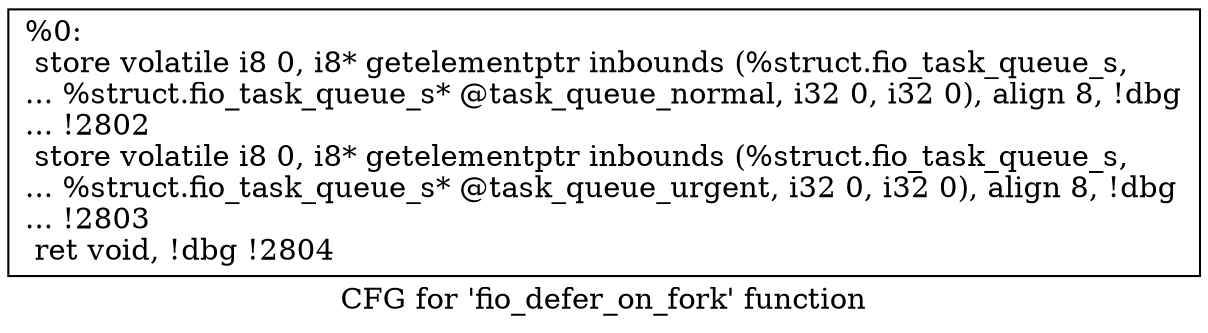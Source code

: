 digraph "CFG for 'fio_defer_on_fork' function" {
	label="CFG for 'fio_defer_on_fork' function";

	Node0x5568516a3340 [shape=record,label="{%0:\l  store volatile i8 0, i8* getelementptr inbounds (%struct.fio_task_queue_s,\l... %struct.fio_task_queue_s* @task_queue_normal, i32 0, i32 0), align 8, !dbg\l... !2802\l  store volatile i8 0, i8* getelementptr inbounds (%struct.fio_task_queue_s,\l... %struct.fio_task_queue_s* @task_queue_urgent, i32 0, i32 0), align 8, !dbg\l... !2803\l  ret void, !dbg !2804\l}"];
}
